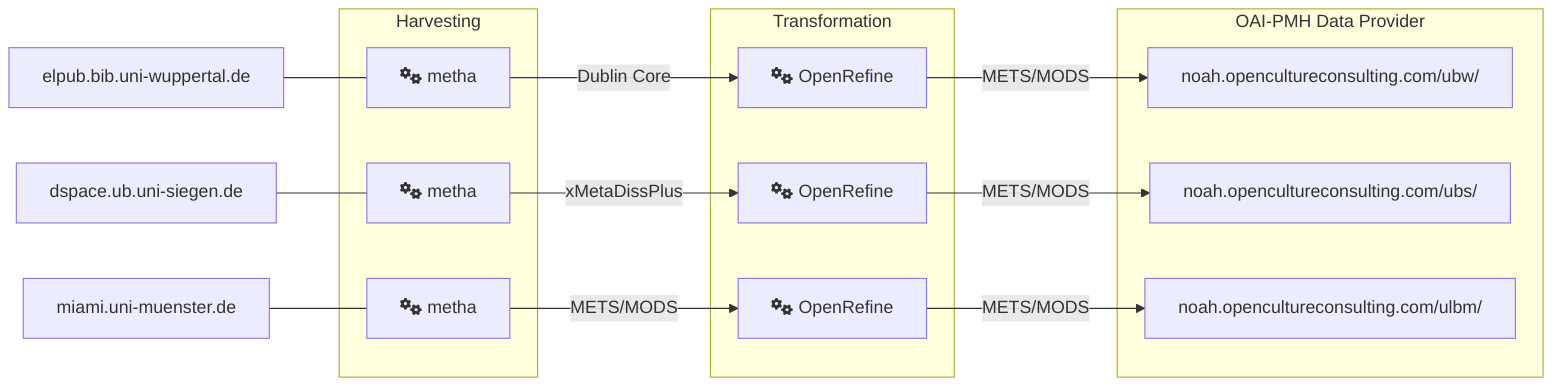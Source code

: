 graph LR
wuppertal[elpub.bib.uni-wuppertal.de] --- metha_wuppertal
click wuppertal "http://elpub.bib.uni-wuppertal.de/servlets/OAIDataProvider?verb=ListRecords&metadataPrefix=oai_dc" _blank
siegen[dspace.ub.uni-siegen.de] --- metha_siegen
click siegen "https://dspace.ub.uni-siegen.de/oai/request?verb=ListRecords&metadataPrefix=xMetaDissPlus" _blank
muenster[miami.uni-muenster.de] --- metha_muenster
click muenster "https://repositorium.uni-muenster.de/oai/miami?verb=ListRecords&metadataPrefix=mets" _blank
subgraph Harvesting
metha_wuppertal["fa:fa-cogs metha"]
metha_siegen["fa:fa-cogs metha"]
metha_muenster["fa:fa-cogs metha"]
end
subgraph Transformation
metha_wuppertal  -->|Dublin Core| refine_wuppertal[fa:fa-cogs OpenRefine]
metha_siegen -->|xMetaDissPlus| refine_siegen[fa:fa-cogs OpenRefine]
metha_muenster  -->|METS/MODS| refine_muenster[fa:fa-cogs OpenRefine]
end
subgraph OAI-PMH Data Provider
refine_wuppertal -->|METS/MODS| oai_wuppertal["noah.opencultureconsulting.com/ubw/"]
click oai_wuppertal "https://noah.opencultureconsulting.com/ubw/?verb=ListRecords&metadataPrefix=mets" _blank
refine_siegen -->|METS/MODS| oai_siegen["noah.opencultureconsulting.com/ubs/"]
click oai_siegen "https://noah.opencultureconsulting.com/ubs/?verb=ListRecords&metadataPrefix=mets" _blank
refine_muenster -->|METS/MODS| oai_muenster["noah.opencultureconsulting.com/ulbm/"]
click oai_muenster "https://noah.opencultureconsulting.com/ubm/?verb=ListRecords&metadataPrefix=mets" _blank
end